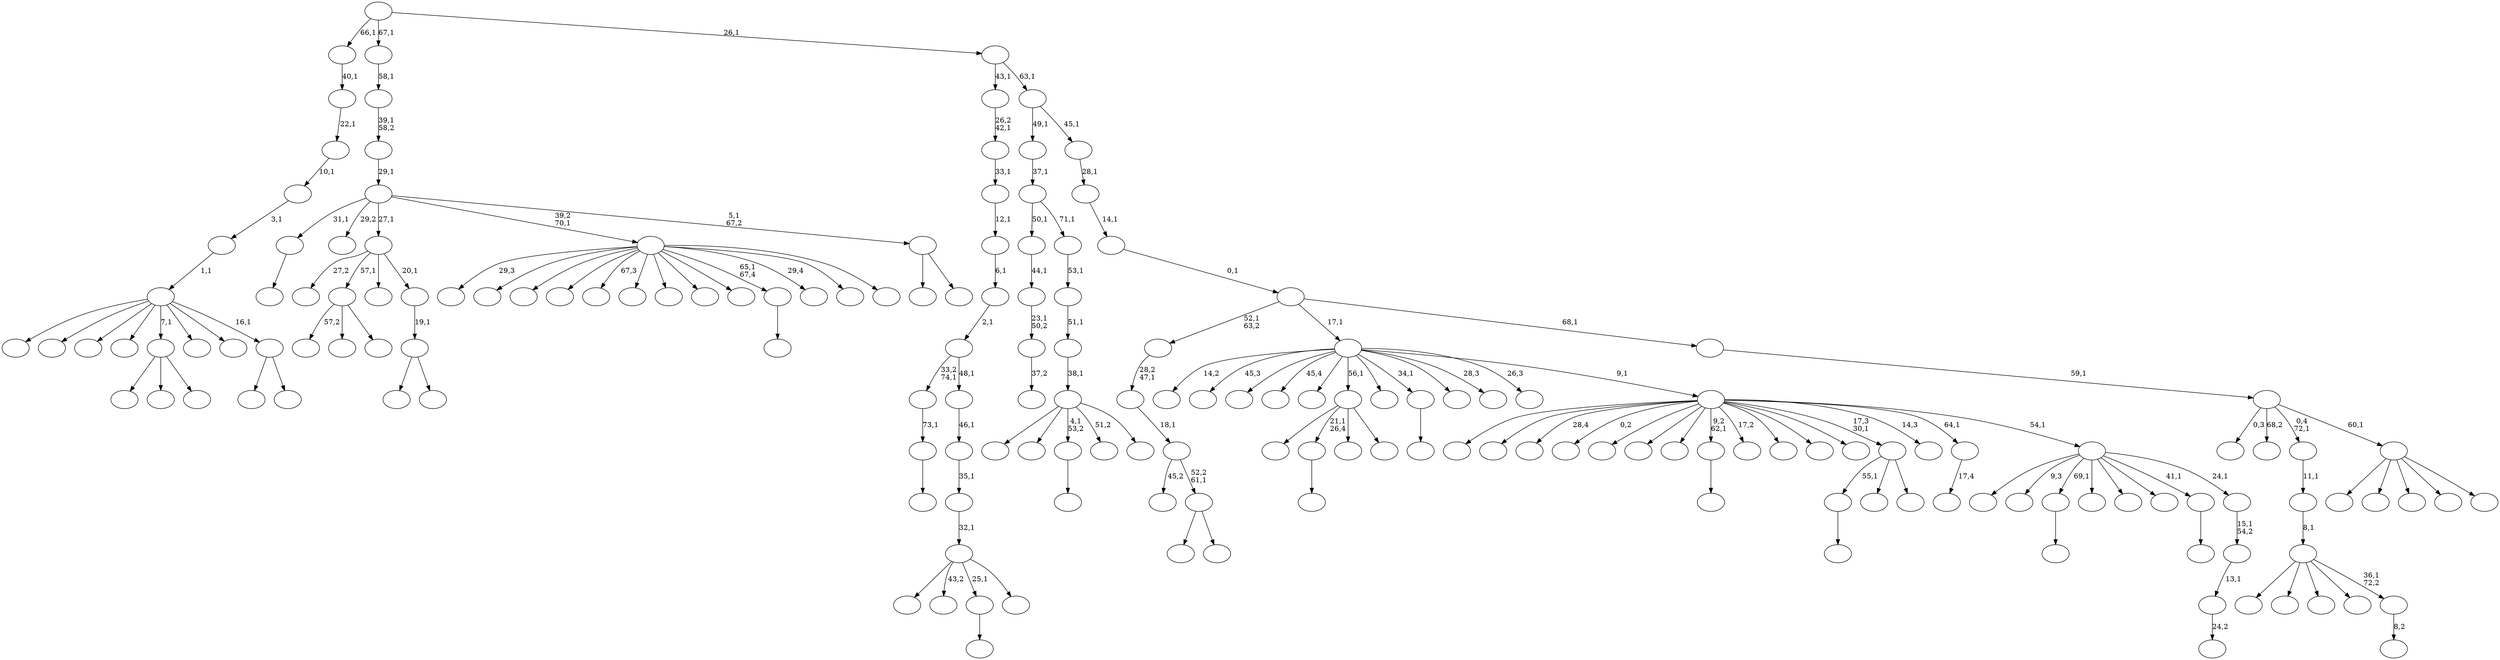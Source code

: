 digraph T {
	175 [label=""]
	174 [label=""]
	173 [label=""]
	172 [label=""]
	171 [label=""]
	170 [label=""]
	169 [label=""]
	168 [label=""]
	167 [label=""]
	166 [label=""]
	165 [label=""]
	164 [label=""]
	163 [label=""]
	162 [label=""]
	161 [label=""]
	160 [label=""]
	159 [label=""]
	158 [label=""]
	157 [label=""]
	156 [label=""]
	155 [label=""]
	154 [label=""]
	153 [label=""]
	152 [label=""]
	151 [label=""]
	150 [label=""]
	149 [label=""]
	148 [label=""]
	147 [label=""]
	146 [label=""]
	145 [label=""]
	144 [label=""]
	143 [label=""]
	142 [label=""]
	141 [label=""]
	140 [label=""]
	139 [label=""]
	138 [label=""]
	137 [label=""]
	136 [label=""]
	135 [label=""]
	134 [label=""]
	133 [label=""]
	132 [label=""]
	131 [label=""]
	130 [label=""]
	129 [label=""]
	128 [label=""]
	127 [label=""]
	126 [label=""]
	125 [label=""]
	124 [label=""]
	123 [label=""]
	122 [label=""]
	121 [label=""]
	120 [label=""]
	119 [label=""]
	118 [label=""]
	117 [label=""]
	116 [label=""]
	115 [label=""]
	114 [label=""]
	113 [label=""]
	112 [label=""]
	111 [label=""]
	110 [label=""]
	109 [label=""]
	108 [label=""]
	107 [label=""]
	106 [label=""]
	105 [label=""]
	104 [label=""]
	103 [label=""]
	102 [label=""]
	101 [label=""]
	100 [label=""]
	99 [label=""]
	98 [label=""]
	97 [label=""]
	96 [label=""]
	95 [label=""]
	94 [label=""]
	93 [label=""]
	92 [label=""]
	91 [label=""]
	90 [label=""]
	89 [label=""]
	88 [label=""]
	87 [label=""]
	86 [label=""]
	85 [label=""]
	84 [label=""]
	83 [label=""]
	82 [label=""]
	81 [label=""]
	80 [label=""]
	79 [label=""]
	78 [label=""]
	77 [label=""]
	76 [label=""]
	75 [label=""]
	74 [label=""]
	73 [label=""]
	72 [label=""]
	71 [label=""]
	70 [label=""]
	69 [label=""]
	68 [label=""]
	67 [label=""]
	66 [label=""]
	65 [label=""]
	64 [label=""]
	63 [label=""]
	62 [label=""]
	61 [label=""]
	60 [label=""]
	59 [label=""]
	58 [label=""]
	57 [label=""]
	56 [label=""]
	55 [label=""]
	54 [label=""]
	53 [label=""]
	52 [label=""]
	51 [label=""]
	50 [label=""]
	49 [label=""]
	48 [label=""]
	47 [label=""]
	46 [label=""]
	45 [label=""]
	44 [label=""]
	43 [label=""]
	42 [label=""]
	41 [label=""]
	40 [label=""]
	39 [label=""]
	38 [label=""]
	37 [label=""]
	36 [label=""]
	35 [label=""]
	34 [label=""]
	33 [label=""]
	32 [label=""]
	31 [label=""]
	30 [label=""]
	29 [label=""]
	28 [label=""]
	27 [label=""]
	26 [label=""]
	25 [label=""]
	24 [label=""]
	23 [label=""]
	22 [label=""]
	21 [label=""]
	20 [label=""]
	19 [label=""]
	18 [label=""]
	17 [label=""]
	16 [label=""]
	15 [label=""]
	14 [label=""]
	13 [label=""]
	12 [label=""]
	11 [label=""]
	10 [label=""]
	9 [label=""]
	8 [label=""]
	7 [label=""]
	6 [label=""]
	5 [label=""]
	4 [label=""]
	3 [label=""]
	2 [label=""]
	1 [label=""]
	0 [label=""]
	171 -> 172 [label=""]
	163 -> 164 [label=""]
	159 -> 160 [label=""]
	149 -> 150 [label="37,2"]
	148 -> 149 [label="23,1\n50,2"]
	147 -> 148 [label="44,1"]
	127 -> 128 [label=""]
	125 -> 126 [label=""]
	123 -> 124 [label=""]
	119 -> 120 [label=""]
	112 -> 113 [label=""]
	111 -> 112 [label="73,1"]
	104 -> 173 [label=""]
	104 -> 151 [label=""]
	104 -> 105 [label=""]
	100 -> 152 [label="57,2"]
	100 -> 138 [label=""]
	100 -> 101 [label=""]
	98 -> 99 [label=""]
	96 -> 170 [label=""]
	96 -> 159 [label="21,1\n26,4"]
	96 -> 157 [label=""]
	96 -> 97 [label=""]
	86 -> 87 [label=""]
	84 -> 146 [label=""]
	84 -> 144 [label="43,2"]
	84 -> 125 [label="25,1"]
	84 -> 85 [label=""]
	83 -> 84 [label="32,1"]
	82 -> 83 [label="35,1"]
	81 -> 82 [label="46,1"]
	80 -> 111 [label="33,2\n74,1"]
	80 -> 81 [label="48,1"]
	79 -> 80 [label="2,1"]
	78 -> 79 [label="6,1"]
	77 -> 78 [label="12,1"]
	76 -> 77 [label="33,1"]
	75 -> 76 [label="26,2\n42,1"]
	69 -> 110 [label=""]
	69 -> 70 [label=""]
	68 -> 69 [label="19,1"]
	67 -> 109 [label="27,2"]
	67 -> 100 [label="57,1"]
	67 -> 88 [label=""]
	67 -> 68 [label="20,1"]
	60 -> 143 [label=""]
	60 -> 61 [label=""]
	59 -> 72 [label="45,2"]
	59 -> 60 [label="52,2\n61,1"]
	58 -> 59 [label="18,1"]
	57 -> 58 [label="28,2\n47,1"]
	55 -> 168 [label="29,3"]
	55 -> 154 [label=""]
	55 -> 139 [label=""]
	55 -> 136 [label=""]
	55 -> 131 [label="67,3"]
	55 -> 122 [label=""]
	55 -> 117 [label=""]
	55 -> 106 [label=""]
	55 -> 103 [label=""]
	55 -> 98 [label="65,1\n67,4"]
	55 -> 65 [label="29,4"]
	55 -> 62 [label=""]
	55 -> 56 [label=""]
	53 -> 171 [label="55,1"]
	53 -> 92 [label=""]
	53 -> 54 [label=""]
	50 -> 51 [label="8,2"]
	49 -> 129 [label=""]
	49 -> 118 [label=""]
	49 -> 102 [label=""]
	49 -> 90 [label=""]
	49 -> 50 [label="36,1\n72,2"]
	48 -> 49 [label="8,1"]
	47 -> 48 [label="11,1"]
	43 -> 44 [label="17,4"]
	39 -> 40 [label=""]
	37 -> 38 [label="24,2"]
	36 -> 37 [label="13,1"]
	35 -> 36 [label="15,1\n54,2"]
	34 -> 141 [label=""]
	34 -> 140 [label="9,3"]
	34 -> 123 [label="69,1"]
	34 -> 91 [label=""]
	34 -> 66 [label=""]
	34 -> 42 [label=""]
	34 -> 39 [label="41,1"]
	34 -> 35 [label="24,1"]
	33 -> 166 [label=""]
	33 -> 165 [label=""]
	33 -> 162 [label="28,4"]
	33 -> 155 [label="0,2"]
	33 -> 142 [label=""]
	33 -> 135 [label=""]
	33 -> 132 [label=""]
	33 -> 127 [label="9,2\n62,1"]
	33 -> 121 [label="17,2"]
	33 -> 116 [label=""]
	33 -> 89 [label=""]
	33 -> 64 [label=""]
	33 -> 53 [label="17,3\n30,1"]
	33 -> 45 [label="14,3"]
	33 -> 43 [label="64,1"]
	33 -> 34 [label="54,1"]
	32 -> 175 [label="14,2"]
	32 -> 169 [label="45,3"]
	32 -> 161 [label=""]
	32 -> 153 [label="45,4"]
	32 -> 114 [label=""]
	32 -> 96 [label="56,1"]
	32 -> 94 [label=""]
	32 -> 86 [label="34,1"]
	32 -> 73 [label=""]
	32 -> 52 [label="28,3"]
	32 -> 46 [label="26,3"]
	32 -> 33 [label="9,1"]
	30 -> 145 [label=""]
	30 -> 130 [label=""]
	30 -> 119 [label="4,1\n53,2"]
	30 -> 95 [label="51,2"]
	30 -> 31 [label=""]
	29 -> 30 [label="38,1"]
	28 -> 29 [label="51,1"]
	27 -> 28 [label="53,1"]
	26 -> 147 [label="50,1"]
	26 -> 27 [label="71,1"]
	25 -> 26 [label="37,1"]
	23 -> 108 [label=""]
	23 -> 24 [label=""]
	22 -> 158 [label=""]
	22 -> 156 [label=""]
	22 -> 133 [label=""]
	22 -> 107 [label=""]
	22 -> 104 [label="7,1"]
	22 -> 71 [label=""]
	22 -> 41 [label=""]
	22 -> 23 [label="16,1"]
	21 -> 22 [label="1,1"]
	20 -> 21 [label="3,1"]
	19 -> 20 [label="10,1"]
	18 -> 19 [label="22,1"]
	17 -> 18 [label="40,1"]
	15 -> 134 [label=""]
	15 -> 16 [label=""]
	14 -> 163 [label="31,1"]
	14 -> 115 [label="29,2"]
	14 -> 67 [label="27,1"]
	14 -> 55 [label="39,2\n70,1"]
	14 -> 15 [label="5,1\n67,2"]
	13 -> 14 [label="29,1"]
	12 -> 13 [label="39,1\n58,2"]
	11 -> 12 [label="58,1"]
	9 -> 174 [label=""]
	9 -> 167 [label=""]
	9 -> 137 [label=""]
	9 -> 93 [label=""]
	9 -> 10 [label=""]
	8 -> 74 [label="0,3"]
	8 -> 63 [label="68,2"]
	8 -> 47 [label="0,4\n72,1"]
	8 -> 9 [label="60,1"]
	7 -> 8 [label="59,1"]
	6 -> 57 [label="52,1\n63,2"]
	6 -> 32 [label="17,1"]
	6 -> 7 [label="68,1"]
	5 -> 6 [label="0,1"]
	4 -> 5 [label="14,1"]
	3 -> 4 [label="28,1"]
	2 -> 25 [label="49,1"]
	2 -> 3 [label="45,1"]
	1 -> 75 [label="43,1"]
	1 -> 2 [label="63,1"]
	0 -> 17 [label="66,1"]
	0 -> 11 [label="67,1"]
	0 -> 1 [label="26,1"]
}

